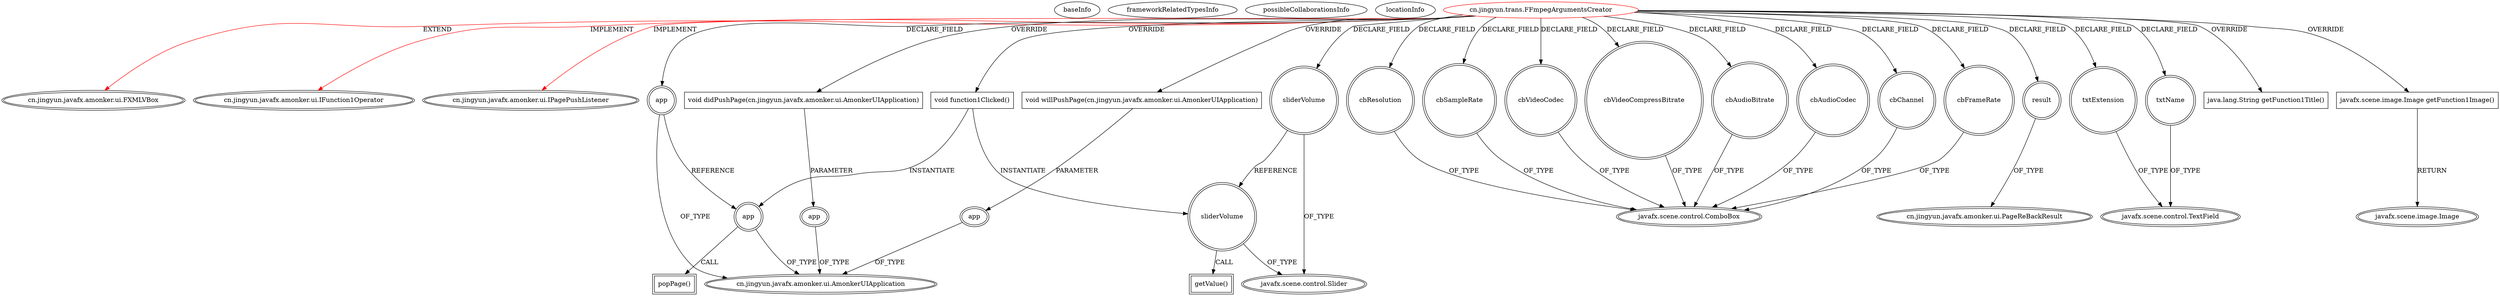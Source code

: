 digraph {
baseInfo[graphId=1843,category="extension_graph",isAnonymous=false,possibleRelation=false]
frameworkRelatedTypesInfo[0="cn.jingyun.javafx.amonker.ui.FXMLVBox",1="cn.jingyun.javafx.amonker.ui.IFunction1Operator",2="cn.jingyun.javafx.amonker.ui.IPagePushListener"]
possibleCollaborationsInfo[]
locationInfo[projectName="amonker-Trans",filePath="/amonker-Trans/Trans-master/src/cn/jingyun/trans/FFmpegArgumentsCreator.java",contextSignature="FFmpegArgumentsCreator",graphId="1843"]
0[label="cn.jingyun.trans.FFmpegArgumentsCreator",vertexType="ROOT_CLIENT_CLASS_DECLARATION",isFrameworkType=false,color=red]
1[label="cn.jingyun.javafx.amonker.ui.FXMLVBox",vertexType="FRAMEWORK_CLASS_TYPE",isFrameworkType=true,peripheries=2]
2[label="cn.jingyun.javafx.amonker.ui.IFunction1Operator",vertexType="FRAMEWORK_INTERFACE_TYPE",isFrameworkType=true,peripheries=2]
3[label="cn.jingyun.javafx.amonker.ui.IPagePushListener",vertexType="FRAMEWORK_INTERFACE_TYPE",isFrameworkType=true,peripheries=2]
4[label="app",vertexType="FIELD_DECLARATION",isFrameworkType=true,peripheries=2,shape=circle]
5[label="cn.jingyun.javafx.amonker.ui.AmonkerUIApplication",vertexType="FRAMEWORK_CLASS_TYPE",isFrameworkType=true,peripheries=2]
6[label="cbAudioBitrate",vertexType="FIELD_DECLARATION",isFrameworkType=true,peripheries=2,shape=circle]
7[label="javafx.scene.control.ComboBox",vertexType="FRAMEWORK_CLASS_TYPE",isFrameworkType=true,peripheries=2]
8[label="cbAudioCodec",vertexType="FIELD_DECLARATION",isFrameworkType=true,peripheries=2,shape=circle]
10[label="cbChannel",vertexType="FIELD_DECLARATION",isFrameworkType=true,peripheries=2,shape=circle]
12[label="cbFrameRate",vertexType="FIELD_DECLARATION",isFrameworkType=true,peripheries=2,shape=circle]
14[label="cbResolution",vertexType="FIELD_DECLARATION",isFrameworkType=true,peripheries=2,shape=circle]
16[label="cbSampleRate",vertexType="FIELD_DECLARATION",isFrameworkType=true,peripheries=2,shape=circle]
18[label="cbVideoCodec",vertexType="FIELD_DECLARATION",isFrameworkType=true,peripheries=2,shape=circle]
20[label="cbVideoCompressBitrate",vertexType="FIELD_DECLARATION",isFrameworkType=true,peripheries=2,shape=circle]
22[label="result",vertexType="FIELD_DECLARATION",isFrameworkType=true,peripheries=2,shape=circle]
23[label="cn.jingyun.javafx.amonker.ui.PageReBackResult",vertexType="FRAMEWORK_CLASS_TYPE",isFrameworkType=true,peripheries=2]
24[label="sliderVolume",vertexType="FIELD_DECLARATION",isFrameworkType=true,peripheries=2,shape=circle]
25[label="javafx.scene.control.Slider",vertexType="FRAMEWORK_CLASS_TYPE",isFrameworkType=true,peripheries=2]
26[label="txtExtension",vertexType="FIELD_DECLARATION",isFrameworkType=true,peripheries=2,shape=circle]
27[label="javafx.scene.control.TextField",vertexType="FRAMEWORK_CLASS_TYPE",isFrameworkType=true,peripheries=2]
28[label="txtName",vertexType="FIELD_DECLARATION",isFrameworkType=true,peripheries=2,shape=circle]
30[label="void function1Clicked()",vertexType="OVERRIDING_METHOD_DECLARATION",isFrameworkType=false,shape=box]
31[label="sliderVolume",vertexType="VARIABLE_EXPRESION",isFrameworkType=true,peripheries=2,shape=circle]
32[label="getValue()",vertexType="INSIDE_CALL",isFrameworkType=true,peripheries=2,shape=box]
34[label="app",vertexType="VARIABLE_EXPRESION",isFrameworkType=true,peripheries=2,shape=circle]
35[label="popPage()",vertexType="INSIDE_CALL",isFrameworkType=true,peripheries=2,shape=box]
37[label="java.lang.String getFunction1Title()",vertexType="OVERRIDING_METHOD_DECLARATION",isFrameworkType=false,shape=box]
38[label="javafx.scene.image.Image getFunction1Image()",vertexType="OVERRIDING_METHOD_DECLARATION",isFrameworkType=false,shape=box]
39[label="javafx.scene.image.Image",vertexType="FRAMEWORK_CLASS_TYPE",isFrameworkType=true,peripheries=2]
40[label="void willPushPage(cn.jingyun.javafx.amonker.ui.AmonkerUIApplication)",vertexType="OVERRIDING_METHOD_DECLARATION",isFrameworkType=false,shape=box]
41[label="app",vertexType="PARAMETER_DECLARATION",isFrameworkType=true,peripheries=2]
43[label="void didPushPage(cn.jingyun.javafx.amonker.ui.AmonkerUIApplication)",vertexType="OVERRIDING_METHOD_DECLARATION",isFrameworkType=false,shape=box]
44[label="app",vertexType="PARAMETER_DECLARATION",isFrameworkType=true,peripheries=2]
0->1[label="EXTEND",color=red]
0->2[label="IMPLEMENT",color=red]
0->3[label="IMPLEMENT",color=red]
0->4[label="DECLARE_FIELD"]
4->5[label="OF_TYPE"]
0->6[label="DECLARE_FIELD"]
6->7[label="OF_TYPE"]
0->8[label="DECLARE_FIELD"]
8->7[label="OF_TYPE"]
0->10[label="DECLARE_FIELD"]
10->7[label="OF_TYPE"]
0->12[label="DECLARE_FIELD"]
12->7[label="OF_TYPE"]
0->14[label="DECLARE_FIELD"]
14->7[label="OF_TYPE"]
0->16[label="DECLARE_FIELD"]
16->7[label="OF_TYPE"]
0->18[label="DECLARE_FIELD"]
18->7[label="OF_TYPE"]
0->20[label="DECLARE_FIELD"]
20->7[label="OF_TYPE"]
0->22[label="DECLARE_FIELD"]
22->23[label="OF_TYPE"]
0->24[label="DECLARE_FIELD"]
24->25[label="OF_TYPE"]
0->26[label="DECLARE_FIELD"]
26->27[label="OF_TYPE"]
0->28[label="DECLARE_FIELD"]
28->27[label="OF_TYPE"]
0->30[label="OVERRIDE"]
30->31[label="INSTANTIATE"]
24->31[label="REFERENCE"]
31->25[label="OF_TYPE"]
31->32[label="CALL"]
30->34[label="INSTANTIATE"]
4->34[label="REFERENCE"]
34->5[label="OF_TYPE"]
34->35[label="CALL"]
0->37[label="OVERRIDE"]
0->38[label="OVERRIDE"]
38->39[label="RETURN"]
0->40[label="OVERRIDE"]
41->5[label="OF_TYPE"]
40->41[label="PARAMETER"]
0->43[label="OVERRIDE"]
44->5[label="OF_TYPE"]
43->44[label="PARAMETER"]
}
